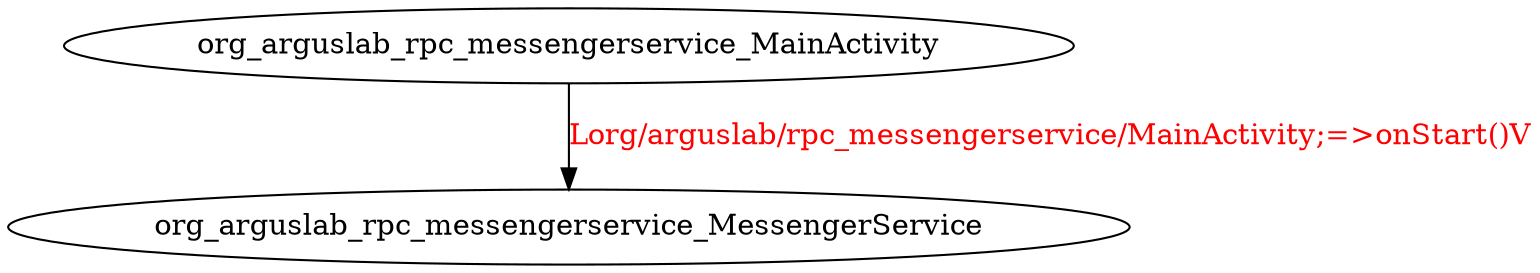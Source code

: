 digraph G {
org_arguslab_rpc_messengerservice_MainActivity -> org_arguslab_rpc_messengerservice_MessengerService [label="Lorg/arguslab/rpc_messengerservice/MainActivity;=>onStart()V", fontcolor="red"];
}